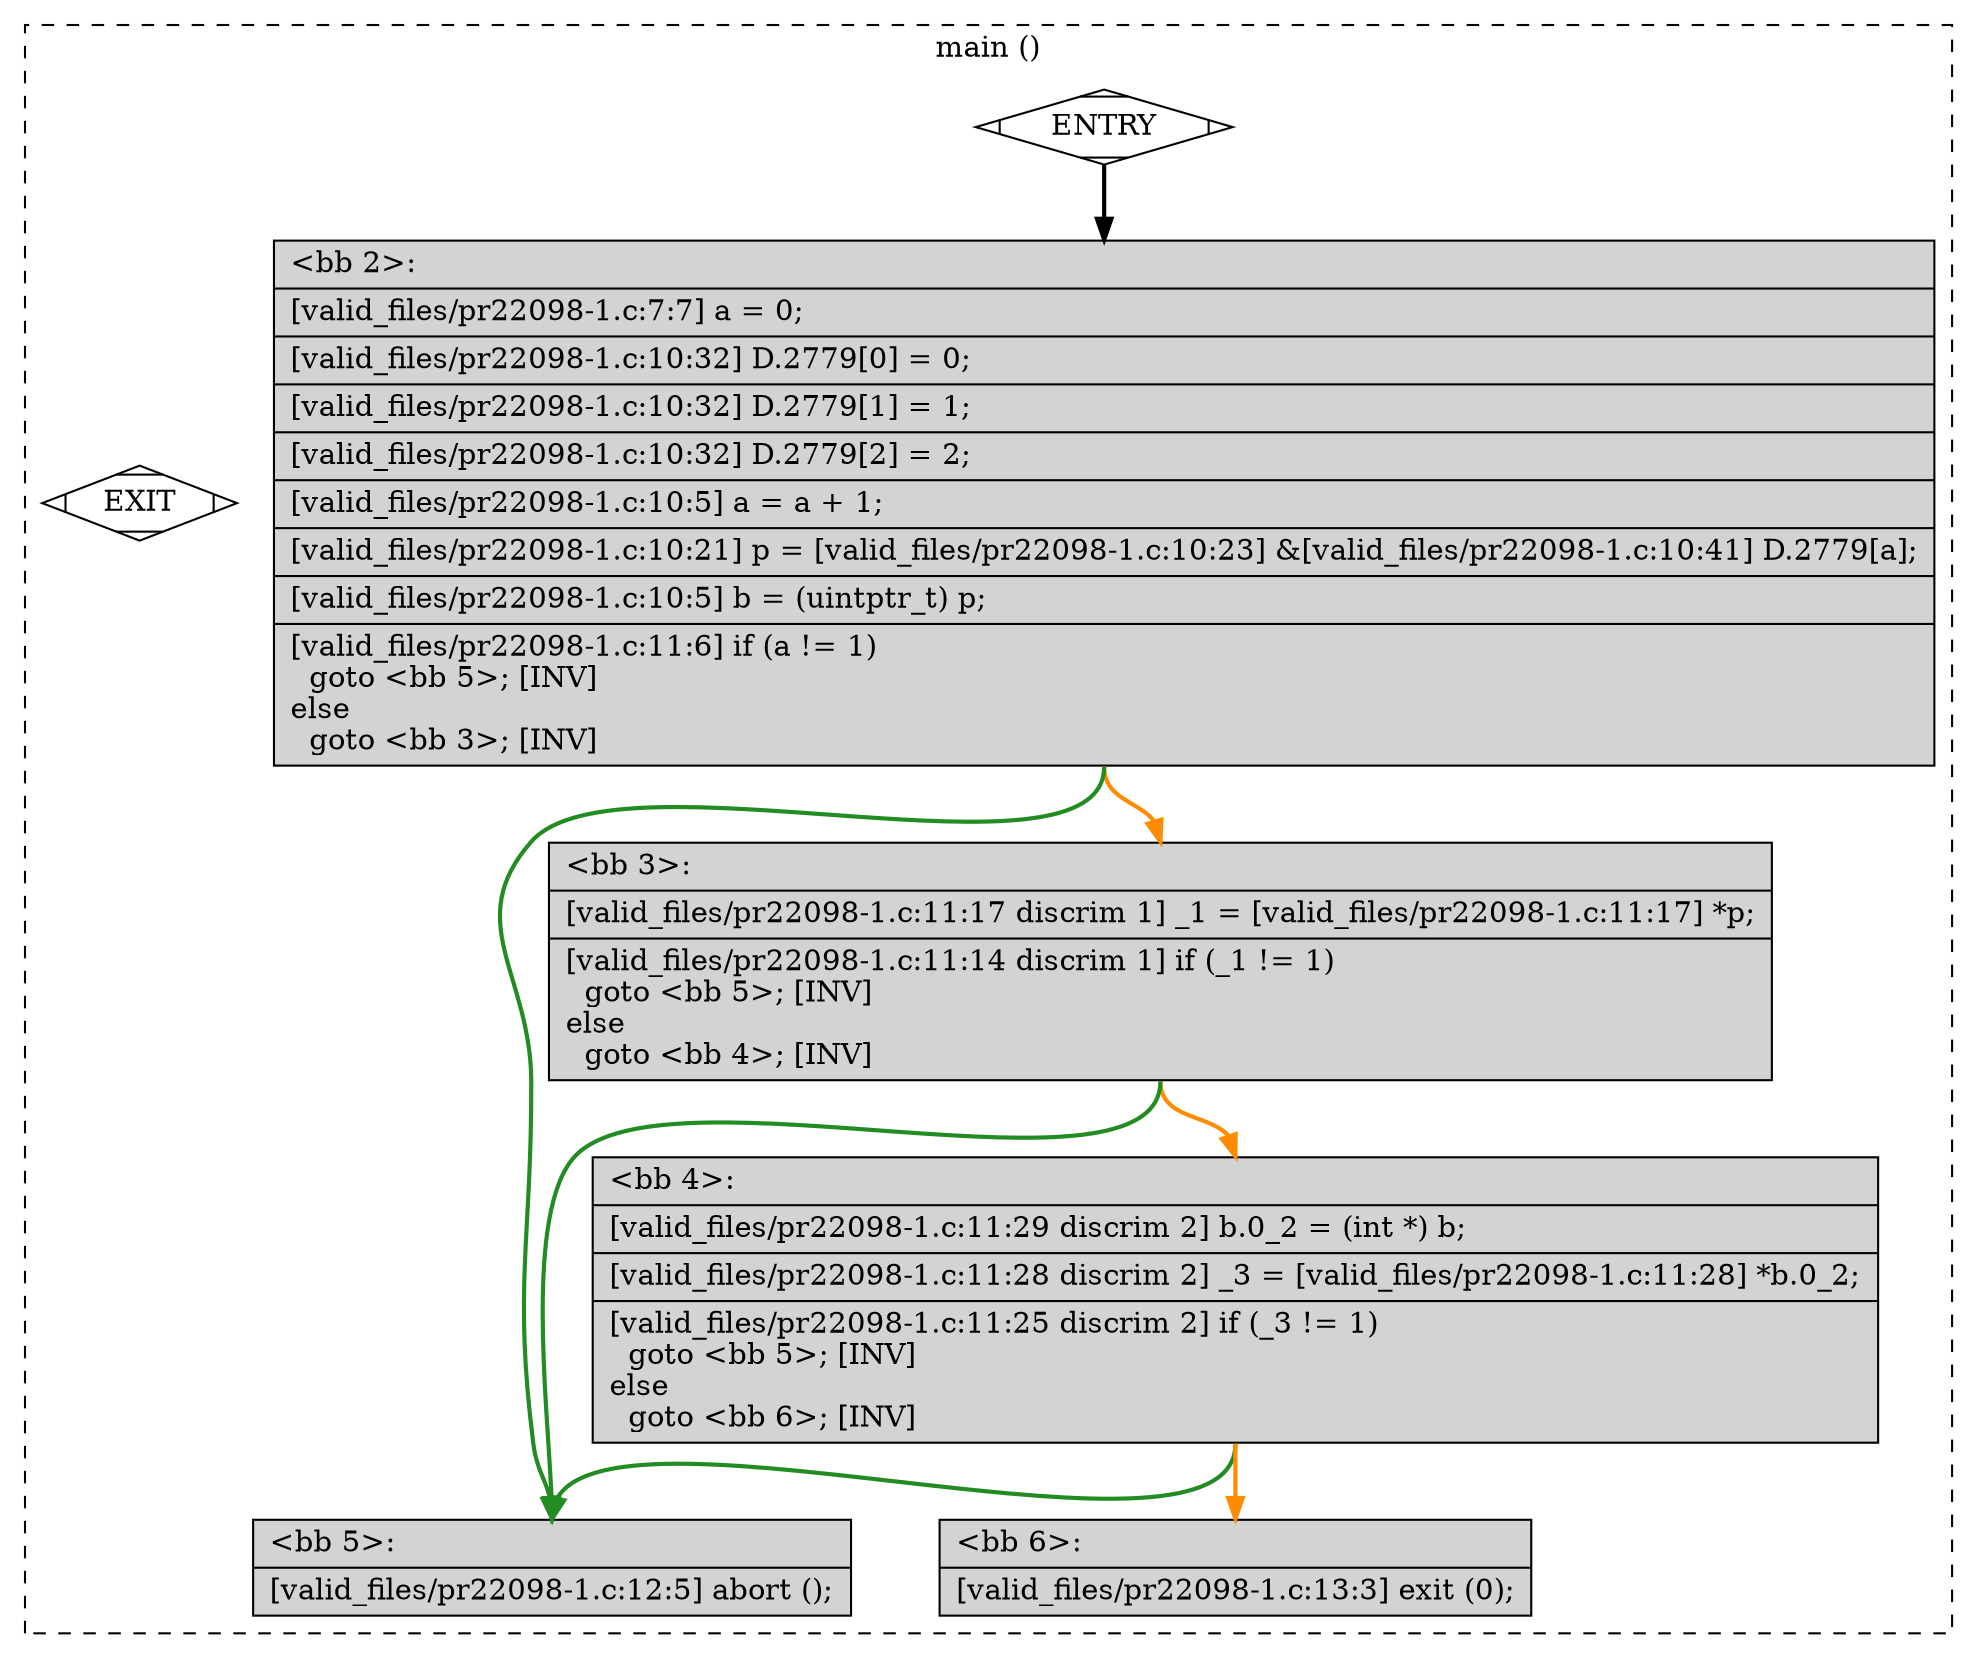 digraph "a-pr22098-1.c.015t.cfg" {
overlap=false;
subgraph "cluster_main" {
	style="dashed";
	color="black";
	label="main ()";
	fn_0_basic_block_0 [shape=Mdiamond,style=filled,fillcolor=white,label="ENTRY"];

	fn_0_basic_block_1 [shape=Mdiamond,style=filled,fillcolor=white,label="EXIT"];

	fn_0_basic_block_2 [shape=record,style=filled,fillcolor=lightgrey,label="{\<bb\ 2\>:\l\
|[valid_files/pr22098-1.c:7:7]\ a\ =\ 0;\l\
|[valid_files/pr22098-1.c:10:32]\ D.2779[0]\ =\ 0;\l\
|[valid_files/pr22098-1.c:10:32]\ D.2779[1]\ =\ 1;\l\
|[valid_files/pr22098-1.c:10:32]\ D.2779[2]\ =\ 2;\l\
|[valid_files/pr22098-1.c:10:5]\ a\ =\ a\ +\ 1;\l\
|[valid_files/pr22098-1.c:10:21]\ p\ =\ [valid_files/pr22098-1.c:10:23]\ &[valid_files/pr22098-1.c:10:41]\ D.2779[a];\l\
|[valid_files/pr22098-1.c:10:5]\ b\ =\ (uintptr_t)\ p;\l\
|[valid_files/pr22098-1.c:11:6]\ if\ (a\ !=\ 1)\l\
\ \ goto\ \<bb\ 5\>;\ [INV]\l\
else\l\
\ \ goto\ \<bb\ 3\>;\ [INV]\l\
}"];

	fn_0_basic_block_3 [shape=record,style=filled,fillcolor=lightgrey,label="{\<bb\ 3\>:\l\
|[valid_files/pr22098-1.c:11:17\ discrim\ 1]\ _1\ =\ [valid_files/pr22098-1.c:11:17]\ *p;\l\
|[valid_files/pr22098-1.c:11:14\ discrim\ 1]\ if\ (_1\ !=\ 1)\l\
\ \ goto\ \<bb\ 5\>;\ [INV]\l\
else\l\
\ \ goto\ \<bb\ 4\>;\ [INV]\l\
}"];

	fn_0_basic_block_4 [shape=record,style=filled,fillcolor=lightgrey,label="{\<bb\ 4\>:\l\
|[valid_files/pr22098-1.c:11:29\ discrim\ 2]\ b.0_2\ =\ (int\ *)\ b;\l\
|[valid_files/pr22098-1.c:11:28\ discrim\ 2]\ _3\ =\ [valid_files/pr22098-1.c:11:28]\ *b.0_2;\l\
|[valid_files/pr22098-1.c:11:25\ discrim\ 2]\ if\ (_3\ !=\ 1)\l\
\ \ goto\ \<bb\ 5\>;\ [INV]\l\
else\l\
\ \ goto\ \<bb\ 6\>;\ [INV]\l\
}"];

	fn_0_basic_block_5 [shape=record,style=filled,fillcolor=lightgrey,label="{\<bb\ 5\>:\l\
|[valid_files/pr22098-1.c:12:5]\ abort\ ();\l\
}"];

	fn_0_basic_block_6 [shape=record,style=filled,fillcolor=lightgrey,label="{\<bb\ 6\>:\l\
|[valid_files/pr22098-1.c:13:3]\ exit\ (0);\l\
}"];

	fn_0_basic_block_0:s -> fn_0_basic_block_2:n [style="solid,bold",color=black,weight=100,constraint=true];
	fn_0_basic_block_2:s -> fn_0_basic_block_5:n [style="solid,bold",color=forestgreen,weight=10,constraint=true];
	fn_0_basic_block_2:s -> fn_0_basic_block_3:n [style="solid,bold",color=darkorange,weight=10,constraint=true];
	fn_0_basic_block_3:s -> fn_0_basic_block_5:n [style="solid,bold",color=forestgreen,weight=10,constraint=true];
	fn_0_basic_block_3:s -> fn_0_basic_block_4:n [style="solid,bold",color=darkorange,weight=10,constraint=true];
	fn_0_basic_block_4:s -> fn_0_basic_block_5:n [style="solid,bold",color=forestgreen,weight=10,constraint=true];
	fn_0_basic_block_4:s -> fn_0_basic_block_6:n [style="solid,bold",color=darkorange,weight=10,constraint=true];
	fn_0_basic_block_0:s -> fn_0_basic_block_1:n [style="invis",constraint=true];
}
}
